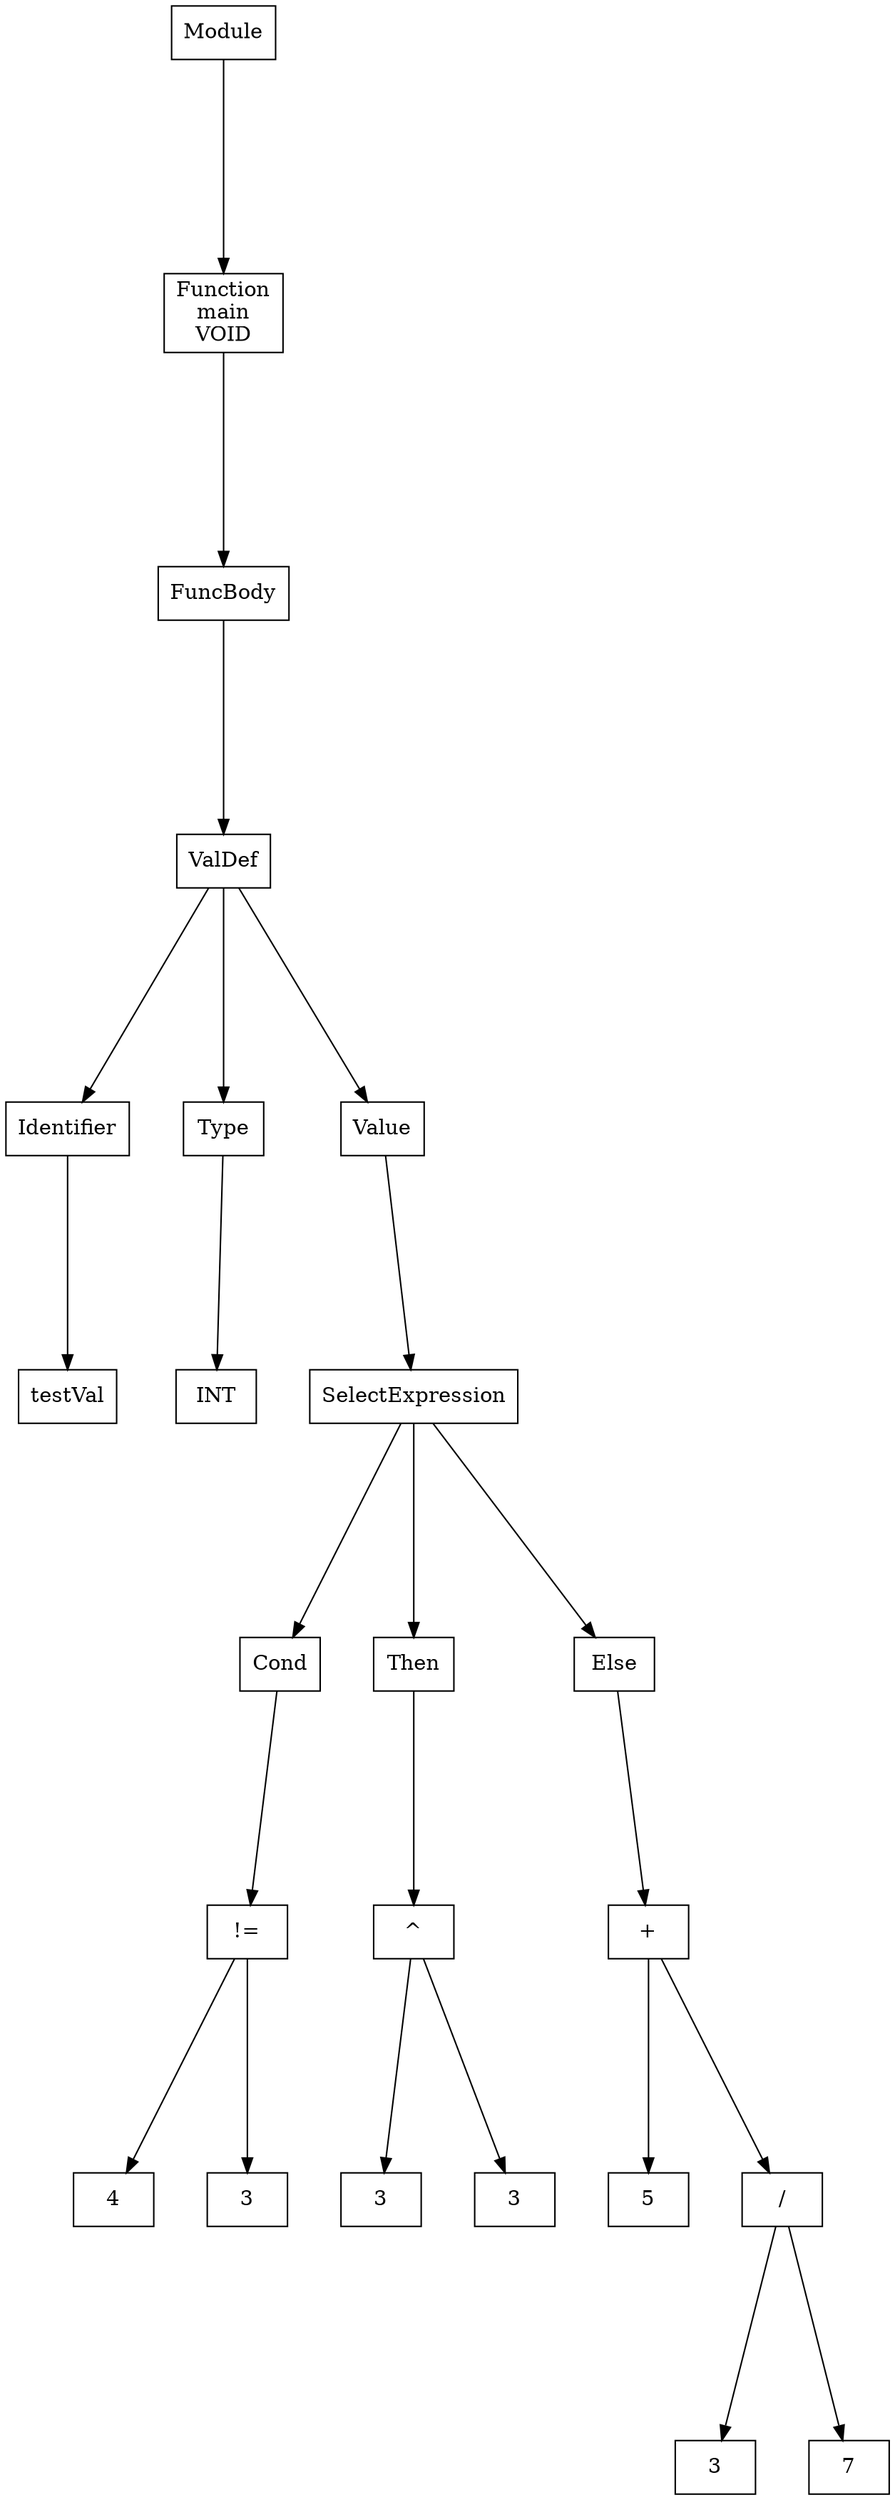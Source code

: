 digraph {
node [shape=box];
graph [ordering="out", overlap = false, nodesep="0.5", ranksep="2"];
node0 [label="Module"];
node1 [label="Function\nmain\nVOID"];
node2 [label="FuncBody"];
node3 [label="ValDef"];
node4 [label="Identifier"];
node5 [label="testVal"];
node6 [label="Type"];
node7 [label="INT"];
node8 [label="Value"];
node9 [label="SelectExpression"];
node10 [label="Cond"];
node11 [label="\!="];
node12 [label="4"];
node13 [label="3"];
node14 [label="Then"];
node15 [label="^"];
node16 [label="3"];
node17 [label="3"];
node18 [label="Else"];
node19 [label="+"];
node20 [label="5"];
node21 [label="/"];
node22 [label="3"];
node23 [label="7"];
node1 -> node2;
node4 -> node5;
node3 -> node4;
node6 -> node7;
node3 -> node6;
node11 -> node12;
node11 -> node13;
node15 -> node16;
node15 -> node17;
node21 -> node22;
node21 -> node23;
node19 -> node20;
node19 -> node21;
node9 -> node10;
node10 -> node11;
node9 -> node14;
node14 -> node15;
node9 -> node18;
node18 -> node19;
node3 -> node8;
node8 -> node9;
node2 -> node3;
node0 -> node1;
}
